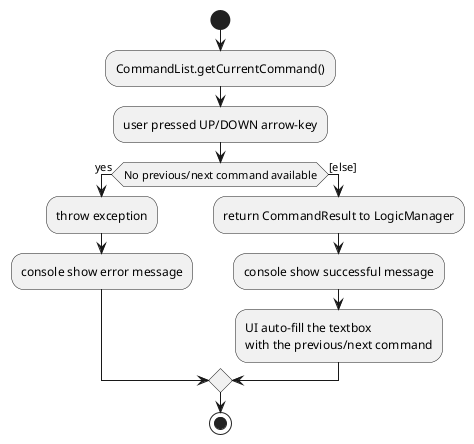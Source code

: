 @startuml

start
:CommandList.getCurrentCommand();
:user pressed UP/DOWN arrow-key;

if (No previous/next command available) then (yes)
  :throw exception;
  :console show error message;
else ([else])
  :return CommandResult to LogicManager;
  :console show successful message;
  :UI auto-fill the textbox
  with the previous/next command;
endif

stop

@enduml
